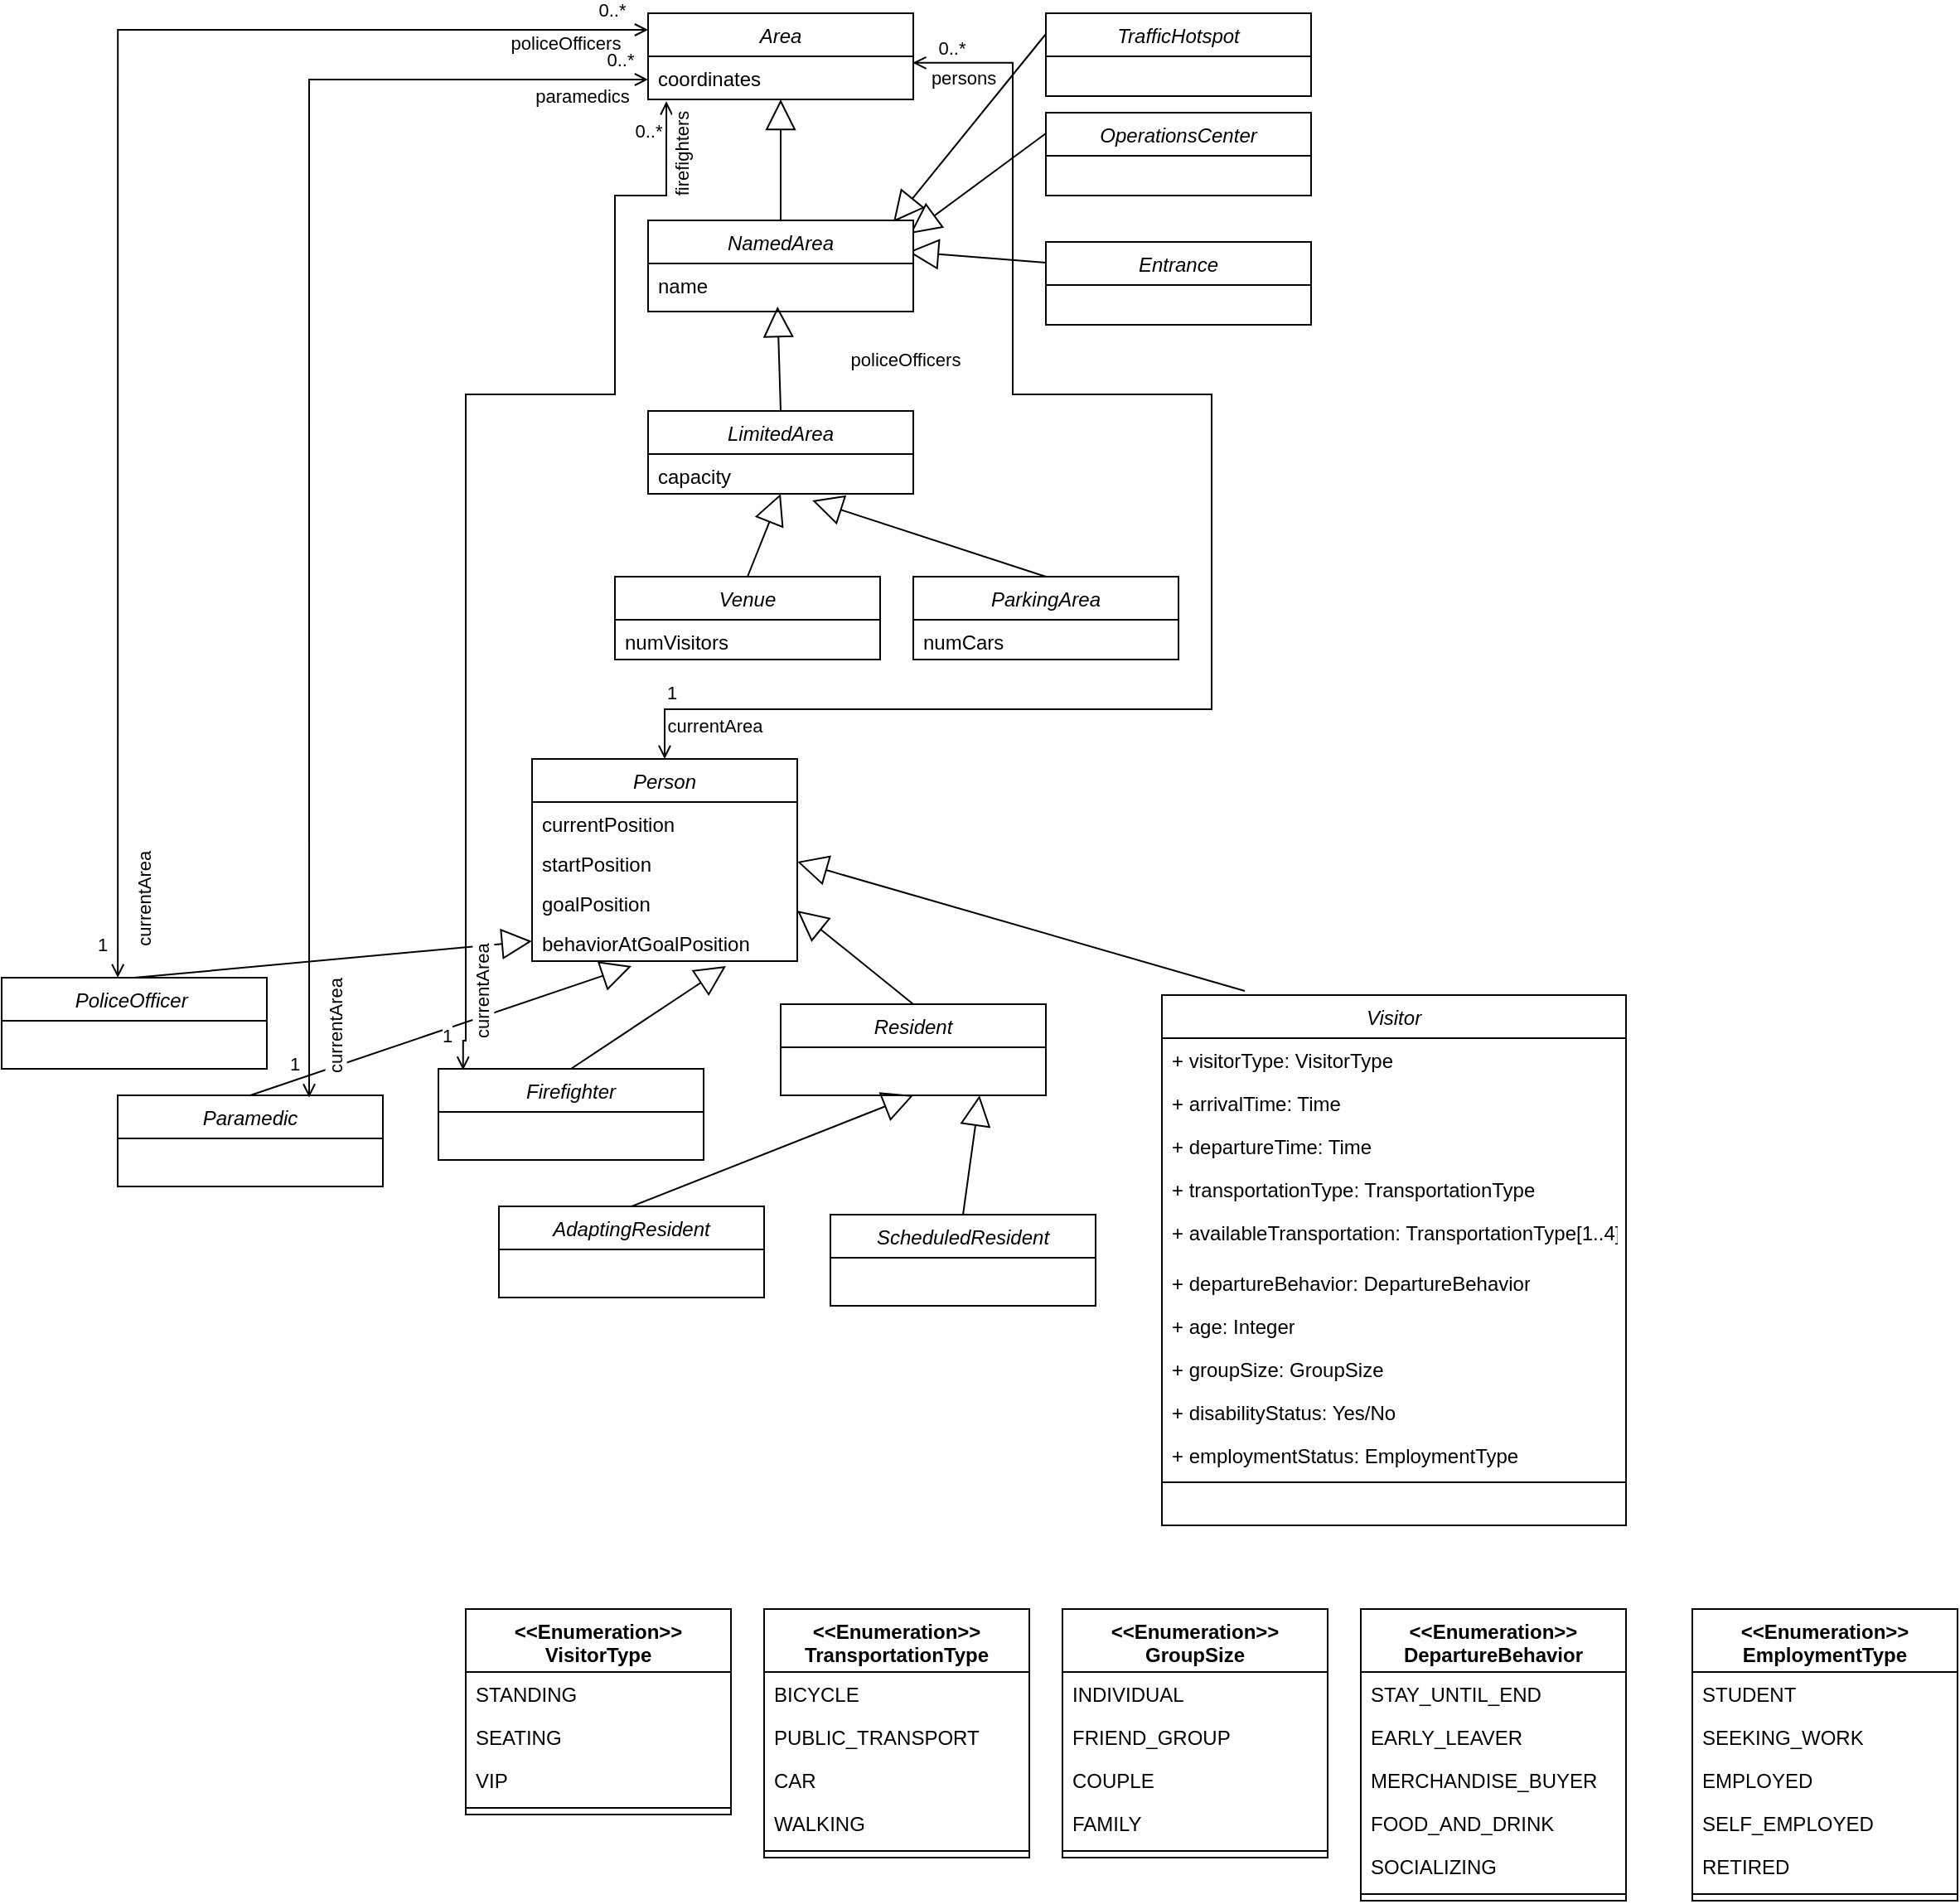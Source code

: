 <mxfile version="22.1.11" type="device">
  <diagram id="C5RBs43oDa-KdzZeNtuy" name="Page-1">
    <mxGraphModel dx="1068" dy="805" grid="1" gridSize="10" guides="1" tooltips="1" connect="1" arrows="1" fold="1" page="1" pageScale="1" pageWidth="827" pageHeight="1169" math="0" shadow="0">
      <root>
        <mxCell id="WIyWlLk6GJQsqaUBKTNV-0" />
        <mxCell id="WIyWlLk6GJQsqaUBKTNV-1" parent="WIyWlLk6GJQsqaUBKTNV-0" />
        <mxCell id="zkfFHV4jXpPFQw0GAbJ--0" value="LimitedArea" style="swimlane;fontStyle=2;align=center;verticalAlign=top;childLayout=stackLayout;horizontal=1;startSize=26;horizontalStack=0;resizeParent=1;resizeLast=0;collapsible=1;marginBottom=0;rounded=0;shadow=0;strokeWidth=1;" parent="WIyWlLk6GJQsqaUBKTNV-1" vertex="1">
          <mxGeometry x="400" y="270" width="160" height="50" as="geometry">
            <mxRectangle x="110" y="120" width="160" height="26" as="alternateBounds" />
          </mxGeometry>
        </mxCell>
        <mxCell id="DFCHfAah13juMa5k8PcI-9" value="capacity" style="text;align=left;verticalAlign=top;spacingLeft=4;spacingRight=4;overflow=hidden;rotatable=0;points=[[0,0.5],[1,0.5]];portConstraint=eastwest;" parent="zkfFHV4jXpPFQw0GAbJ--0" vertex="1">
          <mxGeometry y="26" width="160" height="24" as="geometry" />
        </mxCell>
        <mxCell id="DFCHfAah13juMa5k8PcI-2" value="Area" style="swimlane;fontStyle=2;align=center;verticalAlign=top;childLayout=stackLayout;horizontal=1;startSize=26;horizontalStack=0;resizeParent=1;resizeLast=0;collapsible=1;marginBottom=0;rounded=0;shadow=0;strokeWidth=1;" parent="WIyWlLk6GJQsqaUBKTNV-1" vertex="1">
          <mxGeometry x="400" y="30" width="160" height="52" as="geometry">
            <mxRectangle x="110" y="120" width="160" height="26" as="alternateBounds" />
          </mxGeometry>
        </mxCell>
        <mxCell id="DFCHfAah13juMa5k8PcI-5" value="coordinates" style="text;align=left;verticalAlign=top;spacingLeft=4;spacingRight=4;overflow=hidden;rotatable=0;points=[[0,0.5],[1,0.5]];portConstraint=eastwest;" parent="DFCHfAah13juMa5k8PcI-2" vertex="1">
          <mxGeometry y="26" width="160" height="26" as="geometry" />
        </mxCell>
        <mxCell id="DFCHfAah13juMa5k8PcI-11" value="Entrance" style="swimlane;fontStyle=2;align=center;verticalAlign=top;childLayout=stackLayout;horizontal=1;startSize=26;horizontalStack=0;resizeParent=1;resizeLast=0;collapsible=1;marginBottom=0;rounded=0;shadow=0;strokeWidth=1;" parent="WIyWlLk6GJQsqaUBKTNV-1" vertex="1">
          <mxGeometry x="640" y="168" width="160" height="50" as="geometry">
            <mxRectangle x="110" y="120" width="160" height="26" as="alternateBounds" />
          </mxGeometry>
        </mxCell>
        <mxCell id="DFCHfAah13juMa5k8PcI-14" value="" style="endArrow=block;endSize=16;endFill=0;html=1;rounded=0;entryX=0.981;entryY=-0.292;entryDx=0;entryDy=0;entryPerimeter=0;exitX=0;exitY=0.25;exitDx=0;exitDy=0;" parent="WIyWlLk6GJQsqaUBKTNV-1" source="DFCHfAah13juMa5k8PcI-11" target="DFCHfAah13juMa5k8PcI-34" edge="1">
          <mxGeometry width="160" relative="1" as="geometry">
            <mxPoint x="700" y="160" as="sourcePoint" />
            <mxPoint x="661" y="110" as="targetPoint" />
          </mxGeometry>
        </mxCell>
        <mxCell id="DFCHfAah13juMa5k8PcI-15" value="Venue" style="swimlane;fontStyle=2;align=center;verticalAlign=top;childLayout=stackLayout;horizontal=1;startSize=26;horizontalStack=0;resizeParent=1;resizeLast=0;collapsible=1;marginBottom=0;rounded=0;shadow=0;strokeWidth=1;" parent="WIyWlLk6GJQsqaUBKTNV-1" vertex="1">
          <mxGeometry x="380" y="370" width="160" height="50" as="geometry">
            <mxRectangle x="110" y="120" width="160" height="26" as="alternateBounds" />
          </mxGeometry>
        </mxCell>
        <mxCell id="DFCHfAah13juMa5k8PcI-31" value="numVisitors" style="text;align=left;verticalAlign=top;spacingLeft=4;spacingRight=4;overflow=hidden;rotatable=0;points=[[0,0.5],[1,0.5]];portConstraint=eastwest;" parent="DFCHfAah13juMa5k8PcI-15" vertex="1">
          <mxGeometry y="26" width="160" height="24" as="geometry" />
        </mxCell>
        <mxCell id="DFCHfAah13juMa5k8PcI-18" value="" style="endArrow=block;endSize=16;endFill=0;html=1;rounded=0;entryX=0.5;entryY=1;entryDx=0;entryDy=0;exitX=0.5;exitY=0;exitDx=0;exitDy=0;" parent="WIyWlLk6GJQsqaUBKTNV-1" source="DFCHfAah13juMa5k8PcI-15" target="zkfFHV4jXpPFQw0GAbJ--0" edge="1">
          <mxGeometry width="160" relative="1" as="geometry">
            <mxPoint x="534" y="500" as="sourcePoint" />
            <mxPoint x="534.5" y="461" as="targetPoint" />
          </mxGeometry>
        </mxCell>
        <mxCell id="DFCHfAah13juMa5k8PcI-19" value="ParkingArea" style="swimlane;fontStyle=2;align=center;verticalAlign=top;childLayout=stackLayout;horizontal=1;startSize=26;horizontalStack=0;resizeParent=1;resizeLast=0;collapsible=1;marginBottom=0;rounded=0;shadow=0;strokeWidth=1;" parent="WIyWlLk6GJQsqaUBKTNV-1" vertex="1">
          <mxGeometry x="560" y="370" width="160" height="50" as="geometry">
            <mxRectangle x="110" y="120" width="160" height="26" as="alternateBounds" />
          </mxGeometry>
        </mxCell>
        <mxCell id="DFCHfAah13juMa5k8PcI-32" value="numCars" style="text;align=left;verticalAlign=top;spacingLeft=4;spacingRight=4;overflow=hidden;rotatable=0;points=[[0,0.5],[1,0.5]];portConstraint=eastwest;" parent="DFCHfAah13juMa5k8PcI-19" vertex="1">
          <mxGeometry y="26" width="160" height="24" as="geometry" />
        </mxCell>
        <mxCell id="DFCHfAah13juMa5k8PcI-20" value="" style="endArrow=block;endSize=16;endFill=0;html=1;rounded=0;exitX=0.5;exitY=0;exitDx=0;exitDy=0;entryX=0.619;entryY=1.167;entryDx=0;entryDy=0;entryPerimeter=0;" parent="WIyWlLk6GJQsqaUBKTNV-1" source="DFCHfAah13juMa5k8PcI-19" target="DFCHfAah13juMa5k8PcI-9" edge="1">
          <mxGeometry width="160" relative="1" as="geometry">
            <mxPoint x="718" y="500" as="sourcePoint" />
            <mxPoint x="510" y="360" as="targetPoint" />
          </mxGeometry>
        </mxCell>
        <mxCell id="DFCHfAah13juMa5k8PcI-24" value="OperationsCenter" style="swimlane;fontStyle=2;align=center;verticalAlign=top;childLayout=stackLayout;horizontal=1;startSize=26;horizontalStack=0;resizeParent=1;resizeLast=0;collapsible=1;marginBottom=0;rounded=0;shadow=0;strokeWidth=1;" parent="WIyWlLk6GJQsqaUBKTNV-1" vertex="1">
          <mxGeometry x="640" y="90" width="160" height="50" as="geometry">
            <mxRectangle x="110" y="120" width="160" height="26" as="alternateBounds" />
          </mxGeometry>
        </mxCell>
        <mxCell id="DFCHfAah13juMa5k8PcI-26" value="" style="endArrow=block;endSize=16;endFill=0;html=1;rounded=0;entryX=0.988;entryY=0.145;entryDx=0;entryDy=0;exitX=0;exitY=0.25;exitDx=0;exitDy=0;entryPerimeter=0;" parent="WIyWlLk6GJQsqaUBKTNV-1" source="DFCHfAah13juMa5k8PcI-24" target="DFCHfAah13juMa5k8PcI-33" edge="1">
          <mxGeometry width="160" relative="1" as="geometry">
            <mxPoint x="710" y="120" as="sourcePoint" />
            <mxPoint x="650" y="100" as="targetPoint" />
          </mxGeometry>
        </mxCell>
        <mxCell id="DFCHfAah13juMa5k8PcI-27" value="TrafficHotspot" style="swimlane;fontStyle=2;align=center;verticalAlign=top;childLayout=stackLayout;horizontal=1;startSize=26;horizontalStack=0;resizeParent=1;resizeLast=0;collapsible=1;marginBottom=0;rounded=0;shadow=0;strokeWidth=1;" parent="WIyWlLk6GJQsqaUBKTNV-1" vertex="1">
          <mxGeometry x="640" y="30" width="160" height="50" as="geometry">
            <mxRectangle x="110" y="120" width="160" height="26" as="alternateBounds" />
          </mxGeometry>
        </mxCell>
        <mxCell id="DFCHfAah13juMa5k8PcI-30" value="" style="endArrow=block;endSize=16;endFill=0;html=1;rounded=0;entryX=0.925;entryY=0.018;entryDx=0;entryDy=0;entryPerimeter=0;exitX=0;exitY=0.25;exitDx=0;exitDy=0;" parent="WIyWlLk6GJQsqaUBKTNV-1" source="DFCHfAah13juMa5k8PcI-27" target="DFCHfAah13juMa5k8PcI-33" edge="1">
          <mxGeometry width="160" relative="1" as="geometry">
            <mxPoint x="1024" y="169" as="sourcePoint" />
            <mxPoint x="730" y="100" as="targetPoint" />
          </mxGeometry>
        </mxCell>
        <mxCell id="DFCHfAah13juMa5k8PcI-33" value="NamedArea" style="swimlane;fontStyle=2;align=center;verticalAlign=top;childLayout=stackLayout;horizontal=1;startSize=26;horizontalStack=0;resizeParent=1;resizeLast=0;collapsible=1;marginBottom=0;rounded=0;shadow=0;strokeWidth=1;" parent="WIyWlLk6GJQsqaUBKTNV-1" vertex="1">
          <mxGeometry x="400" y="155" width="160" height="55" as="geometry">
            <mxRectangle x="110" y="120" width="160" height="26" as="alternateBounds" />
          </mxGeometry>
        </mxCell>
        <mxCell id="DFCHfAah13juMa5k8PcI-34" value="name" style="text;align=left;verticalAlign=top;spacingLeft=4;spacingRight=4;overflow=hidden;rotatable=0;points=[[0,0.5],[1,0.5]];portConstraint=eastwest;" parent="DFCHfAah13juMa5k8PcI-33" vertex="1">
          <mxGeometry y="26" width="160" height="24" as="geometry" />
        </mxCell>
        <mxCell id="DFCHfAah13juMa5k8PcI-36" value="" style="endArrow=block;endSize=16;endFill=0;html=1;rounded=0;exitX=0.5;exitY=0;exitDx=0;exitDy=0;entryX=0.5;entryY=1;entryDx=0;entryDy=0;" parent="WIyWlLk6GJQsqaUBKTNV-1" source="DFCHfAah13juMa5k8PcI-33" target="DFCHfAah13juMa5k8PcI-2" edge="1">
          <mxGeometry width="160" relative="1" as="geometry">
            <mxPoint x="650" y="53" as="sourcePoint" />
            <mxPoint x="480" y="130" as="targetPoint" />
          </mxGeometry>
        </mxCell>
        <mxCell id="DFCHfAah13juMa5k8PcI-37" value="" style="endArrow=block;endSize=16;endFill=0;html=1;rounded=0;exitX=0.5;exitY=0;exitDx=0;exitDy=0;entryX=0.488;entryY=1.083;entryDx=0;entryDy=0;entryPerimeter=0;" parent="WIyWlLk6GJQsqaUBKTNV-1" source="zkfFHV4jXpPFQw0GAbJ--0" target="DFCHfAah13juMa5k8PcI-34" edge="1">
          <mxGeometry width="160" relative="1" as="geometry">
            <mxPoint x="490" y="165" as="sourcePoint" />
            <mxPoint x="440" y="240" as="targetPoint" />
          </mxGeometry>
        </mxCell>
        <mxCell id="DFCHfAah13juMa5k8PcI-38" value="Person" style="swimlane;fontStyle=2;align=center;verticalAlign=top;childLayout=stackLayout;horizontal=1;startSize=26;horizontalStack=0;resizeParent=1;resizeLast=0;collapsible=1;marginBottom=0;rounded=0;shadow=0;strokeWidth=1;" parent="WIyWlLk6GJQsqaUBKTNV-1" vertex="1">
          <mxGeometry x="330" y="480" width="160" height="122" as="geometry">
            <mxRectangle x="110" y="120" width="160" height="26" as="alternateBounds" />
          </mxGeometry>
        </mxCell>
        <mxCell id="DFCHfAah13juMa5k8PcI-51" value="currentPosition" style="text;align=left;verticalAlign=top;spacingLeft=4;spacingRight=4;overflow=hidden;rotatable=0;points=[[0,0.5],[1,0.5]];portConstraint=eastwest;" parent="DFCHfAah13juMa5k8PcI-38" vertex="1">
          <mxGeometry y="26" width="160" height="24" as="geometry" />
        </mxCell>
        <mxCell id="DFCHfAah13juMa5k8PcI-59" value="startPosition" style="text;align=left;verticalAlign=top;spacingLeft=4;spacingRight=4;overflow=hidden;rotatable=0;points=[[0,0.5],[1,0.5]];portConstraint=eastwest;" parent="DFCHfAah13juMa5k8PcI-38" vertex="1">
          <mxGeometry y="50" width="160" height="24" as="geometry" />
        </mxCell>
        <mxCell id="DFCHfAah13juMa5k8PcI-60" value="goalPosition" style="text;align=left;verticalAlign=top;spacingLeft=4;spacingRight=4;overflow=hidden;rotatable=0;points=[[0,0.5],[1,0.5]];portConstraint=eastwest;" parent="DFCHfAah13juMa5k8PcI-38" vertex="1">
          <mxGeometry y="74" width="160" height="24" as="geometry" />
        </mxCell>
        <mxCell id="DFCHfAah13juMa5k8PcI-58" value="behaviorAtGoalPosition" style="text;align=left;verticalAlign=top;spacingLeft=4;spacingRight=4;overflow=hidden;rotatable=0;points=[[0,0.5],[1,0.5]];portConstraint=eastwest;" parent="DFCHfAah13juMa5k8PcI-38" vertex="1">
          <mxGeometry y="98" width="160" height="24" as="geometry" />
        </mxCell>
        <mxCell id="DFCHfAah13juMa5k8PcI-41" value="PoliceOfficer " style="swimlane;fontStyle=2;align=center;verticalAlign=top;childLayout=stackLayout;horizontal=1;startSize=26;horizontalStack=0;resizeParent=1;resizeLast=0;collapsible=1;marginBottom=0;rounded=0;shadow=0;strokeWidth=1;" parent="WIyWlLk6GJQsqaUBKTNV-1" vertex="1">
          <mxGeometry x="10" y="612" width="160" height="55" as="geometry">
            <mxRectangle x="110" y="120" width="160" height="26" as="alternateBounds" />
          </mxGeometry>
        </mxCell>
        <mxCell id="DFCHfAah13juMa5k8PcI-44" value="" style="endArrow=block;endSize=16;endFill=0;html=1;rounded=0;exitX=0.5;exitY=0;exitDx=0;exitDy=0;entryX=0;entryY=0.5;entryDx=0;entryDy=0;" parent="WIyWlLk6GJQsqaUBKTNV-1" source="DFCHfAah13juMa5k8PcI-41" target="DFCHfAah13juMa5k8PcI-58" edge="1">
          <mxGeometry width="160" relative="1" as="geometry">
            <mxPoint x="-400" y="1060" as="sourcePoint" />
            <mxPoint x="-541" y="1014" as="targetPoint" />
          </mxGeometry>
        </mxCell>
        <mxCell id="DFCHfAah13juMa5k8PcI-45" value="Paramedic" style="swimlane;fontStyle=2;align=center;verticalAlign=top;childLayout=stackLayout;horizontal=1;startSize=26;horizontalStack=0;resizeParent=1;resizeLast=0;collapsible=1;marginBottom=0;rounded=0;shadow=0;strokeWidth=1;" parent="WIyWlLk6GJQsqaUBKTNV-1" vertex="1">
          <mxGeometry x="80" y="683" width="160" height="55" as="geometry">
            <mxRectangle x="110" y="120" width="160" height="26" as="alternateBounds" />
          </mxGeometry>
        </mxCell>
        <mxCell id="DFCHfAah13juMa5k8PcI-46" value="" style="endArrow=block;endSize=16;endFill=0;html=1;rounded=0;exitX=0.5;exitY=0;exitDx=0;exitDy=0;entryX=0.375;entryY=1.125;entryDx=0;entryDy=0;entryPerimeter=0;" parent="WIyWlLk6GJQsqaUBKTNV-1" source="DFCHfAah13juMa5k8PcI-45" target="DFCHfAah13juMa5k8PcI-58" edge="1">
          <mxGeometry width="160" relative="1" as="geometry">
            <mxPoint x="-200" y="940" as="sourcePoint" />
            <mxPoint x="10" y="750" as="targetPoint" />
          </mxGeometry>
        </mxCell>
        <mxCell id="DFCHfAah13juMa5k8PcI-49" value="Firefighter" style="swimlane;fontStyle=2;align=center;verticalAlign=top;childLayout=stackLayout;horizontal=1;startSize=26;horizontalStack=0;resizeParent=1;resizeLast=0;collapsible=1;marginBottom=0;rounded=0;shadow=0;strokeWidth=1;" parent="WIyWlLk6GJQsqaUBKTNV-1" vertex="1">
          <mxGeometry x="273.5" y="667" width="160" height="55" as="geometry">
            <mxRectangle x="110" y="120" width="160" height="26" as="alternateBounds" />
          </mxGeometry>
        </mxCell>
        <mxCell id="DFCHfAah13juMa5k8PcI-50" value="" style="endArrow=block;endSize=16;endFill=0;html=1;rounded=0;exitX=0.5;exitY=0;exitDx=0;exitDy=0;entryX=0.731;entryY=1.125;entryDx=0;entryDy=0;entryPerimeter=0;" parent="WIyWlLk6GJQsqaUBKTNV-1" source="DFCHfAah13juMa5k8PcI-49" target="DFCHfAah13juMa5k8PcI-58" edge="1">
          <mxGeometry width="160" relative="1" as="geometry">
            <mxPoint x="-16" y="940" as="sourcePoint" />
            <mxPoint x="214" y="745" as="targetPoint" />
          </mxGeometry>
        </mxCell>
        <mxCell id="DFCHfAah13juMa5k8PcI-61" value="Resident" style="swimlane;fontStyle=2;align=center;verticalAlign=top;childLayout=stackLayout;horizontal=1;startSize=26;horizontalStack=0;resizeParent=1;resizeLast=0;collapsible=1;marginBottom=0;rounded=0;shadow=0;strokeWidth=1;" parent="WIyWlLk6GJQsqaUBKTNV-1" vertex="1">
          <mxGeometry x="480" y="628" width="160" height="55" as="geometry">
            <mxRectangle x="660" y="518" width="160" height="26" as="alternateBounds" />
          </mxGeometry>
        </mxCell>
        <mxCell id="DFCHfAah13juMa5k8PcI-62" value="" style="endArrow=block;endSize=16;endFill=0;html=1;rounded=0;exitX=0.5;exitY=0;exitDx=0;exitDy=0;entryX=1;entryY=0.75;entryDx=0;entryDy=0;" parent="WIyWlLk6GJQsqaUBKTNV-1" source="DFCHfAah13juMa5k8PcI-61" target="DFCHfAah13juMa5k8PcI-38" edge="1">
          <mxGeometry width="160" relative="1" as="geometry">
            <mxPoint x="134" y="868" as="sourcePoint" />
            <mxPoint x="640" y="530" as="targetPoint" />
          </mxGeometry>
        </mxCell>
        <mxCell id="DFCHfAah13juMa5k8PcI-63" value="AdaptingResident" style="swimlane;fontStyle=2;align=center;verticalAlign=top;childLayout=stackLayout;horizontal=1;startSize=26;horizontalStack=0;resizeParent=1;resizeLast=0;collapsible=1;marginBottom=0;rounded=0;shadow=0;strokeWidth=1;" parent="WIyWlLk6GJQsqaUBKTNV-1" vertex="1">
          <mxGeometry x="310" y="750" width="160" height="55" as="geometry">
            <mxRectangle x="660" y="518" width="160" height="26" as="alternateBounds" />
          </mxGeometry>
        </mxCell>
        <mxCell id="DFCHfAah13juMa5k8PcI-65" value="" style="endArrow=block;endSize=16;endFill=0;html=1;rounded=0;exitX=0.5;exitY=0;exitDx=0;exitDy=0;entryX=0.5;entryY=1;entryDx=0;entryDy=0;" parent="WIyWlLk6GJQsqaUBKTNV-1" source="DFCHfAah13juMa5k8PcI-63" target="DFCHfAah13juMa5k8PcI-61" edge="1">
          <mxGeometry width="160" relative="1" as="geometry">
            <mxPoint x="610" y="638" as="sourcePoint" />
            <mxPoint x="500" y="582" as="targetPoint" />
          </mxGeometry>
        </mxCell>
        <mxCell id="DFCHfAah13juMa5k8PcI-66" value="ScheduledResident" style="swimlane;fontStyle=2;align=center;verticalAlign=top;childLayout=stackLayout;horizontal=1;startSize=26;horizontalStack=0;resizeParent=1;resizeLast=0;collapsible=1;marginBottom=0;rounded=0;shadow=0;strokeWidth=1;" parent="WIyWlLk6GJQsqaUBKTNV-1" vertex="1">
          <mxGeometry x="510" y="755" width="160" height="55" as="geometry">
            <mxRectangle x="660" y="518" width="160" height="26" as="alternateBounds" />
          </mxGeometry>
        </mxCell>
        <mxCell id="DFCHfAah13juMa5k8PcI-67" value="" style="endArrow=block;endSize=16;endFill=0;html=1;rounded=0;exitX=0.5;exitY=0;exitDx=0;exitDy=0;" parent="WIyWlLk6GJQsqaUBKTNV-1" source="DFCHfAah13juMa5k8PcI-66" edge="1">
          <mxGeometry width="160" relative="1" as="geometry">
            <mxPoint x="790" y="638" as="sourcePoint" />
            <mxPoint x="600" y="683" as="targetPoint" />
          </mxGeometry>
        </mxCell>
        <mxCell id="DFCHfAah13juMa5k8PcI-77" value="" style="endArrow=open;endFill=0;html=1;edgeStyle=orthogonalEdgeStyle;align=left;verticalAlign=top;rounded=0;exitX=0.438;exitY=0;exitDx=0;exitDy=0;exitPerimeter=0;startArrow=open;startFill=0;" parent="WIyWlLk6GJQsqaUBKTNV-1" source="DFCHfAah13juMa5k8PcI-41" edge="1">
          <mxGeometry x="-1" relative="1" as="geometry">
            <mxPoint x="114.08" y="602" as="sourcePoint" />
            <mxPoint x="400" y="40" as="targetPoint" />
            <Array as="points">
              <mxPoint x="80" y="40" />
              <mxPoint x="400" y="40" />
            </Array>
          </mxGeometry>
        </mxCell>
        <mxCell id="DFCHfAah13juMa5k8PcI-78" value="1" style="edgeLabel;resizable=0;html=1;align=left;verticalAlign=bottom;" parent="DFCHfAah13juMa5k8PcI-77" connectable="0" vertex="1">
          <mxGeometry x="-1" relative="1" as="geometry">
            <mxPoint x="-14" y="-12" as="offset" />
          </mxGeometry>
        </mxCell>
        <mxCell id="DFCHfAah13juMa5k8PcI-79" value="0..*" style="edgeLabel;html=1;align=center;verticalAlign=middle;resizable=0;points=[];" parent="DFCHfAah13juMa5k8PcI-77" vertex="1" connectable="0">
          <mxGeometry x="0.864" y="1" relative="1" as="geometry">
            <mxPoint x="38" y="-11" as="offset" />
          </mxGeometry>
        </mxCell>
        <mxCell id="DFCHfAah13juMa5k8PcI-80" value="policeOfficers" style="edgeLabel;html=1;align=center;verticalAlign=middle;resizable=0;points=[];rotation=0;" parent="DFCHfAah13juMa5k8PcI-77" vertex="1" connectable="0">
          <mxGeometry x="0.496" relative="1" as="geometry">
            <mxPoint x="175" y="8" as="offset" />
          </mxGeometry>
        </mxCell>
        <mxCell id="DFCHfAah13juMa5k8PcI-81" value="currentArea" style="edgeLabel;html=1;align=center;verticalAlign=middle;resizable=0;points=[];rotation=-90;" parent="DFCHfAah13juMa5k8PcI-77" vertex="1" connectable="0">
          <mxGeometry x="-0.864" y="1" relative="1" as="geometry">
            <mxPoint x="17" y="13" as="offset" />
          </mxGeometry>
        </mxCell>
        <mxCell id="DFCHfAah13juMa5k8PcI-92" value="" style="endArrow=open;endFill=0;html=1;edgeStyle=orthogonalEdgeStyle;align=left;verticalAlign=top;rounded=0;startArrow=open;startFill=0;exitX=0.722;exitY=0.022;exitDx=0;exitDy=0;exitPerimeter=0;" parent="WIyWlLk6GJQsqaUBKTNV-1" source="DFCHfAah13juMa5k8PcI-45" edge="1">
          <mxGeometry x="-1" relative="1" as="geometry">
            <mxPoint x="200" y="490" as="sourcePoint" />
            <mxPoint x="400" y="70" as="targetPoint" />
            <Array as="points">
              <mxPoint x="195" y="70" />
            </Array>
          </mxGeometry>
        </mxCell>
        <mxCell id="DFCHfAah13juMa5k8PcI-93" value="1" style="edgeLabel;resizable=0;html=1;align=left;verticalAlign=bottom;" parent="DFCHfAah13juMa5k8PcI-92" connectable="0" vertex="1">
          <mxGeometry x="-1" relative="1" as="geometry">
            <mxPoint x="-14" y="-12" as="offset" />
          </mxGeometry>
        </mxCell>
        <mxCell id="DFCHfAah13juMa5k8PcI-94" value="0..*" style="edgeLabel;html=1;align=center;verticalAlign=middle;resizable=0;points=[];" parent="DFCHfAah13juMa5k8PcI-92" vertex="1" connectable="0">
          <mxGeometry x="0.864" y="1" relative="1" as="geometry">
            <mxPoint x="38" y="-11" as="offset" />
          </mxGeometry>
        </mxCell>
        <mxCell id="DFCHfAah13juMa5k8PcI-95" value="paramedics" style="edgeLabel;html=1;align=center;verticalAlign=middle;resizable=0;points=[];rotation=0;" parent="DFCHfAah13juMa5k8PcI-92" vertex="1" connectable="0">
          <mxGeometry x="0.496" relative="1" as="geometry">
            <mxPoint x="164" y="8" as="offset" />
          </mxGeometry>
        </mxCell>
        <mxCell id="DFCHfAah13juMa5k8PcI-96" value="currentArea" style="edgeLabel;html=1;align=center;verticalAlign=middle;resizable=0;points=[];rotation=-90;" parent="DFCHfAah13juMa5k8PcI-92" vertex="1" connectable="0">
          <mxGeometry x="-0.864" y="1" relative="1" as="geometry">
            <mxPoint x="17" y="13" as="offset" />
          </mxGeometry>
        </mxCell>
        <mxCell id="DFCHfAah13juMa5k8PcI-97" value="" style="endArrow=open;endFill=0;html=1;edgeStyle=orthogonalEdgeStyle;align=left;verticalAlign=top;rounded=0;exitX=0.093;exitY=0.013;exitDx=0;exitDy=0;exitPerimeter=0;startArrow=open;startFill=0;entryX=0.069;entryY=1.043;entryDx=0;entryDy=0;entryPerimeter=0;" parent="WIyWlLk6GJQsqaUBKTNV-1" source="DFCHfAah13juMa5k8PcI-49" target="DFCHfAah13juMa5k8PcI-5" edge="1">
          <mxGeometry x="-1" relative="1" as="geometry">
            <mxPoint x="100" y="632" as="sourcePoint" />
            <mxPoint x="410" y="120" as="targetPoint" />
            <Array as="points">
              <mxPoint x="288" y="650" />
              <mxPoint x="290" y="650" />
              <mxPoint x="290" y="260" />
              <mxPoint x="380" y="260" />
              <mxPoint x="380" y="140" />
              <mxPoint x="411" y="140" />
            </Array>
          </mxGeometry>
        </mxCell>
        <mxCell id="DFCHfAah13juMa5k8PcI-98" value="1" style="edgeLabel;resizable=0;html=1;align=left;verticalAlign=bottom;" parent="DFCHfAah13juMa5k8PcI-97" connectable="0" vertex="1">
          <mxGeometry x="-1" relative="1" as="geometry">
            <mxPoint x="-14" y="-12" as="offset" />
          </mxGeometry>
        </mxCell>
        <mxCell id="DFCHfAah13juMa5k8PcI-99" value="0..*" style="edgeLabel;html=1;align=center;verticalAlign=middle;resizable=0;points=[];" parent="DFCHfAah13juMa5k8PcI-97" vertex="1" connectable="0">
          <mxGeometry x="0.864" y="1" relative="1" as="geometry">
            <mxPoint x="-10" y="-31" as="offset" />
          </mxGeometry>
        </mxCell>
        <mxCell id="DFCHfAah13juMa5k8PcI-100" value="policeOfficers" style="edgeLabel;html=1;align=center;verticalAlign=middle;resizable=0;points=[];rotation=0;" parent="DFCHfAah13juMa5k8PcI-97" vertex="1" connectable="0">
          <mxGeometry x="0.496" relative="1" as="geometry">
            <mxPoint x="175" y="8" as="offset" />
          </mxGeometry>
        </mxCell>
        <mxCell id="DFCHfAah13juMa5k8PcI-101" value="currentArea" style="edgeLabel;html=1;align=center;verticalAlign=middle;resizable=0;points=[];rotation=-90;" parent="DFCHfAah13juMa5k8PcI-97" vertex="1" connectable="0">
          <mxGeometry x="-0.864" y="1" relative="1" as="geometry">
            <mxPoint x="11" y="-1" as="offset" />
          </mxGeometry>
        </mxCell>
        <mxCell id="DFCHfAah13juMa5k8PcI-102" value="firefighters" style="edgeLabel;html=1;align=center;verticalAlign=middle;resizable=0;points=[];rotation=-90;" parent="WIyWlLk6GJQsqaUBKTNV-1" vertex="1" connectable="0">
          <mxGeometry x="420.003" y="114.996" as="geometry" />
        </mxCell>
        <mxCell id="DFCHfAah13juMa5k8PcI-104" style="edgeStyle=orthogonalEdgeStyle;rounded=0;orthogonalLoop=1;jettySize=auto;html=1;exitX=0.5;exitY=0;exitDx=0;exitDy=0;entryX=0.998;entryY=0.151;entryDx=0;entryDy=0;entryPerimeter=0;startArrow=open;startFill=0;endArrow=open;endFill=0;" parent="WIyWlLk6GJQsqaUBKTNV-1" source="DFCHfAah13juMa5k8PcI-38" target="DFCHfAah13juMa5k8PcI-5" edge="1">
          <mxGeometry relative="1" as="geometry">
            <mxPoint x="570" y="60" as="targetPoint" />
            <Array as="points">
              <mxPoint x="410" y="450" />
              <mxPoint x="740" y="450" />
              <mxPoint x="740" y="260" />
              <mxPoint x="620" y="260" />
              <mxPoint x="620" y="60" />
            </Array>
          </mxGeometry>
        </mxCell>
        <mxCell id="DFCHfAah13juMa5k8PcI-106" value="persons" style="edgeLabel;html=1;align=center;verticalAlign=middle;resizable=0;points=[];rotation=0;" parent="DFCHfAah13juMa5k8PcI-104" vertex="1" connectable="0">
          <mxGeometry x="0.956" y="2" relative="1" as="geometry">
            <mxPoint x="10" y="7" as="offset" />
          </mxGeometry>
        </mxCell>
        <mxCell id="DFCHfAah13juMa5k8PcI-107" value="0..*" style="edgeLabel;html=1;align=center;verticalAlign=middle;resizable=0;points=[];" parent="DFCHfAah13juMa5k8PcI-104" vertex="1" connectable="0">
          <mxGeometry x="0.95" y="-9" relative="1" as="geometry">
            <mxPoint as="offset" />
          </mxGeometry>
        </mxCell>
        <mxCell id="DFCHfAah13juMa5k8PcI-108" value="1" style="edgeLabel;html=1;align=center;verticalAlign=middle;resizable=0;points=[];" parent="DFCHfAah13juMa5k8PcI-104" vertex="1" connectable="0">
          <mxGeometry x="-0.903" y="-3" relative="1" as="geometry">
            <mxPoint x="-11" y="-13" as="offset" />
          </mxGeometry>
        </mxCell>
        <mxCell id="DFCHfAah13juMa5k8PcI-109" value="currentArea" style="edgeLabel;html=1;align=center;verticalAlign=middle;resizable=0;points=[];" parent="DFCHfAah13juMa5k8PcI-104" vertex="1" connectable="0">
          <mxGeometry x="-0.542" y="-1" relative="1" as="geometry">
            <mxPoint x="-153" y="9" as="offset" />
          </mxGeometry>
        </mxCell>
        <mxCell id="ZO2d8BOxsXSMYvjoeCwA-0" value="Visitor" style="swimlane;fontStyle=2;align=center;verticalAlign=top;childLayout=stackLayout;horizontal=1;startSize=26;horizontalStack=0;resizeParent=1;resizeLast=0;collapsible=1;marginBottom=0;rounded=0;shadow=0;strokeWidth=1;" vertex="1" parent="WIyWlLk6GJQsqaUBKTNV-1">
          <mxGeometry x="710" y="622.5" width="280" height="320" as="geometry">
            <mxRectangle x="550" y="140" width="160" height="26" as="alternateBounds" />
          </mxGeometry>
        </mxCell>
        <mxCell id="ZO2d8BOxsXSMYvjoeCwA-1" value="+ visitorType: VisitorType" style="text;align=left;verticalAlign=top;spacingLeft=4;spacingRight=4;overflow=hidden;rotatable=0;points=[[0,0.5],[1,0.5]];portConstraint=eastwest;" vertex="1" parent="ZO2d8BOxsXSMYvjoeCwA-0">
          <mxGeometry y="26" width="280" height="26" as="geometry" />
        </mxCell>
        <mxCell id="ZO2d8BOxsXSMYvjoeCwA-2" value="+ arrivalTime: Time" style="text;align=left;verticalAlign=top;spacingLeft=4;spacingRight=4;overflow=hidden;rotatable=0;points=[[0,0.5],[1,0.5]];portConstraint=eastwest;rounded=0;shadow=0;html=0;" vertex="1" parent="ZO2d8BOxsXSMYvjoeCwA-0">
          <mxGeometry y="52" width="280" height="26" as="geometry" />
        </mxCell>
        <mxCell id="ZO2d8BOxsXSMYvjoeCwA-3" value="+ departureTime: Time" style="text;align=left;verticalAlign=top;spacingLeft=4;spacingRight=4;overflow=hidden;rotatable=0;points=[[0,0.5],[1,0.5]];portConstraint=eastwest;rounded=0;shadow=0;html=0;" vertex="1" parent="ZO2d8BOxsXSMYvjoeCwA-0">
          <mxGeometry y="78" width="280" height="26" as="geometry" />
        </mxCell>
        <mxCell id="ZO2d8BOxsXSMYvjoeCwA-4" value="+ transportationType: TransportationType" style="text;align=left;verticalAlign=top;spacingLeft=4;spacingRight=4;overflow=hidden;rotatable=0;points=[[0,0.5],[1,0.5]];portConstraint=eastwest;rounded=0;shadow=0;html=0;" vertex="1" parent="ZO2d8BOxsXSMYvjoeCwA-0">
          <mxGeometry y="104" width="280" height="26" as="geometry" />
        </mxCell>
        <mxCell id="ZO2d8BOxsXSMYvjoeCwA-5" value="+ availableTransportation: TransportationType[1..4]" style="text;align=left;verticalAlign=top;spacingLeft=4;spacingRight=4;overflow=hidden;rotatable=0;points=[[0,0.5],[1,0.5]];portConstraint=eastwest;rounded=0;shadow=0;html=0;" vertex="1" parent="ZO2d8BOxsXSMYvjoeCwA-0">
          <mxGeometry y="130" width="280" height="30" as="geometry" />
        </mxCell>
        <mxCell id="ZO2d8BOxsXSMYvjoeCwA-6" value="+ departureBehavior: DepartureBehavior" style="text;strokeColor=none;fillColor=none;align=left;verticalAlign=top;spacingLeft=4;spacingRight=4;overflow=hidden;rotatable=0;points=[[0,0.5],[1,0.5]];portConstraint=eastwest;whiteSpace=wrap;html=1;" vertex="1" parent="ZO2d8BOxsXSMYvjoeCwA-0">
          <mxGeometry y="160" width="280" height="26" as="geometry" />
        </mxCell>
        <mxCell id="ZO2d8BOxsXSMYvjoeCwA-7" value="+ age: Integer" style="text;strokeColor=none;fillColor=none;align=left;verticalAlign=top;spacingLeft=4;spacingRight=4;overflow=hidden;rotatable=0;points=[[0,0.5],[1,0.5]];portConstraint=eastwest;whiteSpace=wrap;html=1;" vertex="1" parent="ZO2d8BOxsXSMYvjoeCwA-0">
          <mxGeometry y="186" width="280" height="26" as="geometry" />
        </mxCell>
        <mxCell id="ZO2d8BOxsXSMYvjoeCwA-8" value="+ groupSize: GroupSize" style="text;strokeColor=none;fillColor=none;align=left;verticalAlign=top;spacingLeft=4;spacingRight=4;overflow=hidden;rotatable=0;points=[[0,0.5],[1,0.5]];portConstraint=eastwest;whiteSpace=wrap;html=1;" vertex="1" parent="ZO2d8BOxsXSMYvjoeCwA-0">
          <mxGeometry y="212" width="280" height="26" as="geometry" />
        </mxCell>
        <mxCell id="ZO2d8BOxsXSMYvjoeCwA-9" value="+ disabilityStatus: Yes/No" style="text;strokeColor=none;fillColor=none;align=left;verticalAlign=top;spacingLeft=4;spacingRight=4;overflow=hidden;rotatable=0;points=[[0,0.5],[1,0.5]];portConstraint=eastwest;whiteSpace=wrap;html=1;" vertex="1" parent="ZO2d8BOxsXSMYvjoeCwA-0">
          <mxGeometry y="238" width="280" height="26" as="geometry" />
        </mxCell>
        <mxCell id="ZO2d8BOxsXSMYvjoeCwA-10" value="+ employmentStatus: EmploymentType" style="text;strokeColor=none;fillColor=none;align=left;verticalAlign=top;spacingLeft=4;spacingRight=4;overflow=hidden;rotatable=0;points=[[0,0.5],[1,0.5]];portConstraint=eastwest;whiteSpace=wrap;html=1;" vertex="1" parent="ZO2d8BOxsXSMYvjoeCwA-0">
          <mxGeometry y="264" width="280" height="26" as="geometry" />
        </mxCell>
        <mxCell id="ZO2d8BOxsXSMYvjoeCwA-11" value="" style="line;html=1;strokeWidth=1;align=left;verticalAlign=middle;spacingTop=-1;spacingLeft=3;spacingRight=3;rotatable=0;labelPosition=right;points=[];portConstraint=eastwest;" vertex="1" parent="ZO2d8BOxsXSMYvjoeCwA-0">
          <mxGeometry y="290" width="280" height="8" as="geometry" />
        </mxCell>
        <mxCell id="ZO2d8BOxsXSMYvjoeCwA-12" value="" style="endArrow=block;endSize=16;endFill=0;html=1;rounded=0;entryX=1;entryY=0.5;entryDx=0;entryDy=0;" edge="1" parent="WIyWlLk6GJQsqaUBKTNV-1" target="DFCHfAah13juMa5k8PcI-59">
          <mxGeometry width="160" relative="1" as="geometry">
            <mxPoint x="760" y="620" as="sourcePoint" />
            <mxPoint x="500" y="582" as="targetPoint" />
          </mxGeometry>
        </mxCell>
        <mxCell id="ZO2d8BOxsXSMYvjoeCwA-13" value="&amp;lt;&amp;lt;Enumeration&amp;gt;&amp;gt;&lt;br&gt;VisitorType" style="swimlane;fontStyle=1;align=center;verticalAlign=top;childLayout=stackLayout;horizontal=1;startSize=38;horizontalStack=0;resizeParent=1;resizeParentMax=0;resizeLast=0;collapsible=1;marginBottom=0;whiteSpace=wrap;html=1;" vertex="1" parent="WIyWlLk6GJQsqaUBKTNV-1">
          <mxGeometry x="290" y="993" width="160" height="124" as="geometry" />
        </mxCell>
        <mxCell id="ZO2d8BOxsXSMYvjoeCwA-14" value="STANDING" style="text;strokeColor=none;fillColor=none;align=left;verticalAlign=top;spacingLeft=4;spacingRight=4;overflow=hidden;rotatable=0;points=[[0,0.5],[1,0.5]];portConstraint=eastwest;whiteSpace=wrap;html=1;" vertex="1" parent="ZO2d8BOxsXSMYvjoeCwA-13">
          <mxGeometry y="38" width="160" height="26" as="geometry" />
        </mxCell>
        <mxCell id="ZO2d8BOxsXSMYvjoeCwA-15" value="SEATING" style="text;strokeColor=none;fillColor=none;align=left;verticalAlign=top;spacingLeft=4;spacingRight=4;overflow=hidden;rotatable=0;points=[[0,0.5],[1,0.5]];portConstraint=eastwest;whiteSpace=wrap;html=1;" vertex="1" parent="ZO2d8BOxsXSMYvjoeCwA-13">
          <mxGeometry y="64" width="160" height="26" as="geometry" />
        </mxCell>
        <mxCell id="ZO2d8BOxsXSMYvjoeCwA-16" value="VIP" style="text;strokeColor=none;fillColor=none;align=left;verticalAlign=top;spacingLeft=4;spacingRight=4;overflow=hidden;rotatable=0;points=[[0,0.5],[1,0.5]];portConstraint=eastwest;whiteSpace=wrap;html=1;" vertex="1" parent="ZO2d8BOxsXSMYvjoeCwA-13">
          <mxGeometry y="90" width="160" height="26" as="geometry" />
        </mxCell>
        <mxCell id="ZO2d8BOxsXSMYvjoeCwA-17" value="" style="line;strokeWidth=1;fillColor=none;align=left;verticalAlign=middle;spacingTop=-1;spacingLeft=3;spacingRight=3;rotatable=0;labelPosition=right;points=[];portConstraint=eastwest;strokeColor=inherit;" vertex="1" parent="ZO2d8BOxsXSMYvjoeCwA-13">
          <mxGeometry y="116" width="160" height="8" as="geometry" />
        </mxCell>
        <mxCell id="ZO2d8BOxsXSMYvjoeCwA-18" value="&amp;lt;&amp;lt;Enumeration&amp;gt;&amp;gt;&lt;br&gt;TransportationType" style="swimlane;fontStyle=1;align=center;verticalAlign=top;childLayout=stackLayout;horizontal=1;startSize=38;horizontalStack=0;resizeParent=1;resizeParentMax=0;resizeLast=0;collapsible=1;marginBottom=0;whiteSpace=wrap;html=1;" vertex="1" parent="WIyWlLk6GJQsqaUBKTNV-1">
          <mxGeometry x="470" y="993" width="160" height="150" as="geometry" />
        </mxCell>
        <mxCell id="ZO2d8BOxsXSMYvjoeCwA-19" value="BICYCLE" style="text;strokeColor=none;fillColor=none;align=left;verticalAlign=top;spacingLeft=4;spacingRight=4;overflow=hidden;rotatable=0;points=[[0,0.5],[1,0.5]];portConstraint=eastwest;whiteSpace=wrap;html=1;" vertex="1" parent="ZO2d8BOxsXSMYvjoeCwA-18">
          <mxGeometry y="38" width="160" height="26" as="geometry" />
        </mxCell>
        <mxCell id="ZO2d8BOxsXSMYvjoeCwA-20" value="PUBLIC_TRANSPORT" style="text;strokeColor=none;fillColor=none;align=left;verticalAlign=top;spacingLeft=4;spacingRight=4;overflow=hidden;rotatable=0;points=[[0,0.5],[1,0.5]];portConstraint=eastwest;whiteSpace=wrap;html=1;" vertex="1" parent="ZO2d8BOxsXSMYvjoeCwA-18">
          <mxGeometry y="64" width="160" height="26" as="geometry" />
        </mxCell>
        <mxCell id="ZO2d8BOxsXSMYvjoeCwA-21" value="CAR" style="text;strokeColor=none;fillColor=none;align=left;verticalAlign=top;spacingLeft=4;spacingRight=4;overflow=hidden;rotatable=0;points=[[0,0.5],[1,0.5]];portConstraint=eastwest;whiteSpace=wrap;html=1;" vertex="1" parent="ZO2d8BOxsXSMYvjoeCwA-18">
          <mxGeometry y="90" width="160" height="26" as="geometry" />
        </mxCell>
        <mxCell id="ZO2d8BOxsXSMYvjoeCwA-22" value="WALKING" style="text;strokeColor=none;fillColor=none;align=left;verticalAlign=top;spacingLeft=4;spacingRight=4;overflow=hidden;rotatable=0;points=[[0,0.5],[1,0.5]];portConstraint=eastwest;whiteSpace=wrap;html=1;" vertex="1" parent="ZO2d8BOxsXSMYvjoeCwA-18">
          <mxGeometry y="116" width="160" height="26" as="geometry" />
        </mxCell>
        <mxCell id="ZO2d8BOxsXSMYvjoeCwA-23" value="" style="line;strokeWidth=1;fillColor=none;align=left;verticalAlign=middle;spacingTop=-1;spacingLeft=3;spacingRight=3;rotatable=0;labelPosition=right;points=[];portConstraint=eastwest;strokeColor=inherit;" vertex="1" parent="ZO2d8BOxsXSMYvjoeCwA-18">
          <mxGeometry y="142" width="160" height="8" as="geometry" />
        </mxCell>
        <mxCell id="ZO2d8BOxsXSMYvjoeCwA-24" value="&amp;lt;&amp;lt;Enumeration&amp;gt;&amp;gt;&lt;br&gt;GroupSize" style="swimlane;fontStyle=1;align=center;verticalAlign=top;childLayout=stackLayout;horizontal=1;startSize=38;horizontalStack=0;resizeParent=1;resizeParentMax=0;resizeLast=0;collapsible=1;marginBottom=0;whiteSpace=wrap;html=1;" vertex="1" parent="WIyWlLk6GJQsqaUBKTNV-1">
          <mxGeometry x="650" y="993" width="160" height="150" as="geometry" />
        </mxCell>
        <mxCell id="ZO2d8BOxsXSMYvjoeCwA-25" value="INDIVIDUAL" style="text;strokeColor=none;fillColor=none;align=left;verticalAlign=top;spacingLeft=4;spacingRight=4;overflow=hidden;rotatable=0;points=[[0,0.5],[1,0.5]];portConstraint=eastwest;whiteSpace=wrap;html=1;" vertex="1" parent="ZO2d8BOxsXSMYvjoeCwA-24">
          <mxGeometry y="38" width="160" height="26" as="geometry" />
        </mxCell>
        <mxCell id="ZO2d8BOxsXSMYvjoeCwA-26" value="FRIEND_GROUP" style="text;strokeColor=none;fillColor=none;align=left;verticalAlign=top;spacingLeft=4;spacingRight=4;overflow=hidden;rotatable=0;points=[[0,0.5],[1,0.5]];portConstraint=eastwest;whiteSpace=wrap;html=1;" vertex="1" parent="ZO2d8BOxsXSMYvjoeCwA-24">
          <mxGeometry y="64" width="160" height="26" as="geometry" />
        </mxCell>
        <mxCell id="ZO2d8BOxsXSMYvjoeCwA-27" value="COUPLE" style="text;strokeColor=none;fillColor=none;align=left;verticalAlign=top;spacingLeft=4;spacingRight=4;overflow=hidden;rotatable=0;points=[[0,0.5],[1,0.5]];portConstraint=eastwest;whiteSpace=wrap;html=1;" vertex="1" parent="ZO2d8BOxsXSMYvjoeCwA-24">
          <mxGeometry y="90" width="160" height="26" as="geometry" />
        </mxCell>
        <mxCell id="ZO2d8BOxsXSMYvjoeCwA-28" value="FAMILY" style="text;strokeColor=none;fillColor=none;align=left;verticalAlign=top;spacingLeft=4;spacingRight=4;overflow=hidden;rotatable=0;points=[[0,0.5],[1,0.5]];portConstraint=eastwest;whiteSpace=wrap;html=1;" vertex="1" parent="ZO2d8BOxsXSMYvjoeCwA-24">
          <mxGeometry y="116" width="160" height="26" as="geometry" />
        </mxCell>
        <mxCell id="ZO2d8BOxsXSMYvjoeCwA-29" value="" style="line;strokeWidth=1;fillColor=none;align=left;verticalAlign=middle;spacingTop=-1;spacingLeft=3;spacingRight=3;rotatable=0;labelPosition=right;points=[];portConstraint=eastwest;strokeColor=inherit;" vertex="1" parent="ZO2d8BOxsXSMYvjoeCwA-24">
          <mxGeometry y="142" width="160" height="8" as="geometry" />
        </mxCell>
        <mxCell id="ZO2d8BOxsXSMYvjoeCwA-30" value="&amp;lt;&amp;lt;Enumeration&amp;gt;&amp;gt;&lt;br&gt;DepartureBehavior" style="swimlane;fontStyle=1;align=center;verticalAlign=top;childLayout=stackLayout;horizontal=1;startSize=38;horizontalStack=0;resizeParent=1;resizeParentMax=0;resizeLast=0;collapsible=1;marginBottom=0;whiteSpace=wrap;html=1;" vertex="1" parent="WIyWlLk6GJQsqaUBKTNV-1">
          <mxGeometry x="830" y="993" width="160" height="176" as="geometry" />
        </mxCell>
        <mxCell id="ZO2d8BOxsXSMYvjoeCwA-31" value="STAY_UNTIL_END" style="text;strokeColor=none;fillColor=none;align=left;verticalAlign=top;spacingLeft=4;spacingRight=4;overflow=hidden;rotatable=0;points=[[0,0.5],[1,0.5]];portConstraint=eastwest;whiteSpace=wrap;html=1;" vertex="1" parent="ZO2d8BOxsXSMYvjoeCwA-30">
          <mxGeometry y="38" width="160" height="26" as="geometry" />
        </mxCell>
        <mxCell id="ZO2d8BOxsXSMYvjoeCwA-32" value="EARLY_LEAVER" style="text;strokeColor=none;fillColor=none;align=left;verticalAlign=top;spacingLeft=4;spacingRight=4;overflow=hidden;rotatable=0;points=[[0,0.5],[1,0.5]];portConstraint=eastwest;whiteSpace=wrap;html=1;" vertex="1" parent="ZO2d8BOxsXSMYvjoeCwA-30">
          <mxGeometry y="64" width="160" height="26" as="geometry" />
        </mxCell>
        <mxCell id="ZO2d8BOxsXSMYvjoeCwA-33" value="MERCHANDISE_BUYER" style="text;strokeColor=none;fillColor=none;align=left;verticalAlign=top;spacingLeft=4;spacingRight=4;overflow=hidden;rotatable=0;points=[[0,0.5],[1,0.5]];portConstraint=eastwest;whiteSpace=wrap;html=1;" vertex="1" parent="ZO2d8BOxsXSMYvjoeCwA-30">
          <mxGeometry y="90" width="160" height="26" as="geometry" />
        </mxCell>
        <mxCell id="ZO2d8BOxsXSMYvjoeCwA-34" value="FOOD_AND_DRINK" style="text;strokeColor=none;fillColor=none;align=left;verticalAlign=top;spacingLeft=4;spacingRight=4;overflow=hidden;rotatable=0;points=[[0,0.5],[1,0.5]];portConstraint=eastwest;whiteSpace=wrap;html=1;" vertex="1" parent="ZO2d8BOxsXSMYvjoeCwA-30">
          <mxGeometry y="116" width="160" height="26" as="geometry" />
        </mxCell>
        <mxCell id="ZO2d8BOxsXSMYvjoeCwA-35" value="SOCIALIZING" style="text;strokeColor=none;fillColor=none;align=left;verticalAlign=top;spacingLeft=4;spacingRight=4;overflow=hidden;rotatable=0;points=[[0,0.5],[1,0.5]];portConstraint=eastwest;whiteSpace=wrap;html=1;" vertex="1" parent="ZO2d8BOxsXSMYvjoeCwA-30">
          <mxGeometry y="142" width="160" height="26" as="geometry" />
        </mxCell>
        <mxCell id="ZO2d8BOxsXSMYvjoeCwA-36" value="" style="line;strokeWidth=1;fillColor=none;align=left;verticalAlign=middle;spacingTop=-1;spacingLeft=3;spacingRight=3;rotatable=0;labelPosition=right;points=[];portConstraint=eastwest;strokeColor=inherit;" vertex="1" parent="ZO2d8BOxsXSMYvjoeCwA-30">
          <mxGeometry y="168" width="160" height="8" as="geometry" />
        </mxCell>
        <mxCell id="ZO2d8BOxsXSMYvjoeCwA-37" value="&amp;lt;&amp;lt;Enumeration&amp;gt;&amp;gt;&lt;br&gt;EmploymentType" style="swimlane;fontStyle=1;align=center;verticalAlign=top;childLayout=stackLayout;horizontal=1;startSize=38;horizontalStack=0;resizeParent=1;resizeParentMax=0;resizeLast=0;collapsible=1;marginBottom=0;whiteSpace=wrap;html=1;" vertex="1" parent="WIyWlLk6GJQsqaUBKTNV-1">
          <mxGeometry x="1030" y="993" width="160" height="176" as="geometry" />
        </mxCell>
        <mxCell id="ZO2d8BOxsXSMYvjoeCwA-38" value="STUDENT" style="text;strokeColor=none;fillColor=none;align=left;verticalAlign=top;spacingLeft=4;spacingRight=4;overflow=hidden;rotatable=0;points=[[0,0.5],[1,0.5]];portConstraint=eastwest;whiteSpace=wrap;html=1;" vertex="1" parent="ZO2d8BOxsXSMYvjoeCwA-37">
          <mxGeometry y="38" width="160" height="26" as="geometry" />
        </mxCell>
        <mxCell id="ZO2d8BOxsXSMYvjoeCwA-39" value="SEEKING_WORK" style="text;strokeColor=none;fillColor=none;align=left;verticalAlign=top;spacingLeft=4;spacingRight=4;overflow=hidden;rotatable=0;points=[[0,0.5],[1,0.5]];portConstraint=eastwest;whiteSpace=wrap;html=1;" vertex="1" parent="ZO2d8BOxsXSMYvjoeCwA-37">
          <mxGeometry y="64" width="160" height="26" as="geometry" />
        </mxCell>
        <mxCell id="ZO2d8BOxsXSMYvjoeCwA-40" value="EMPLOYED" style="text;strokeColor=none;fillColor=none;align=left;verticalAlign=top;spacingLeft=4;spacingRight=4;overflow=hidden;rotatable=0;points=[[0,0.5],[1,0.5]];portConstraint=eastwest;whiteSpace=wrap;html=1;" vertex="1" parent="ZO2d8BOxsXSMYvjoeCwA-37">
          <mxGeometry y="90" width="160" height="26" as="geometry" />
        </mxCell>
        <mxCell id="ZO2d8BOxsXSMYvjoeCwA-41" value="SELF_EMPLOYED" style="text;strokeColor=none;fillColor=none;align=left;verticalAlign=top;spacingLeft=4;spacingRight=4;overflow=hidden;rotatable=0;points=[[0,0.5],[1,0.5]];portConstraint=eastwest;whiteSpace=wrap;html=1;" vertex="1" parent="ZO2d8BOxsXSMYvjoeCwA-37">
          <mxGeometry y="116" width="160" height="26" as="geometry" />
        </mxCell>
        <mxCell id="ZO2d8BOxsXSMYvjoeCwA-42" value="RETIRED" style="text;strokeColor=none;fillColor=none;align=left;verticalAlign=top;spacingLeft=4;spacingRight=4;overflow=hidden;rotatable=0;points=[[0,0.5],[1,0.5]];portConstraint=eastwest;whiteSpace=wrap;html=1;" vertex="1" parent="ZO2d8BOxsXSMYvjoeCwA-37">
          <mxGeometry y="142" width="160" height="26" as="geometry" />
        </mxCell>
        <mxCell id="ZO2d8BOxsXSMYvjoeCwA-43" value="" style="line;strokeWidth=1;fillColor=none;align=left;verticalAlign=middle;spacingTop=-1;spacingLeft=3;spacingRight=3;rotatable=0;labelPosition=right;points=[];portConstraint=eastwest;strokeColor=inherit;" vertex="1" parent="ZO2d8BOxsXSMYvjoeCwA-37">
          <mxGeometry y="168" width="160" height="8" as="geometry" />
        </mxCell>
      </root>
    </mxGraphModel>
  </diagram>
</mxfile>
